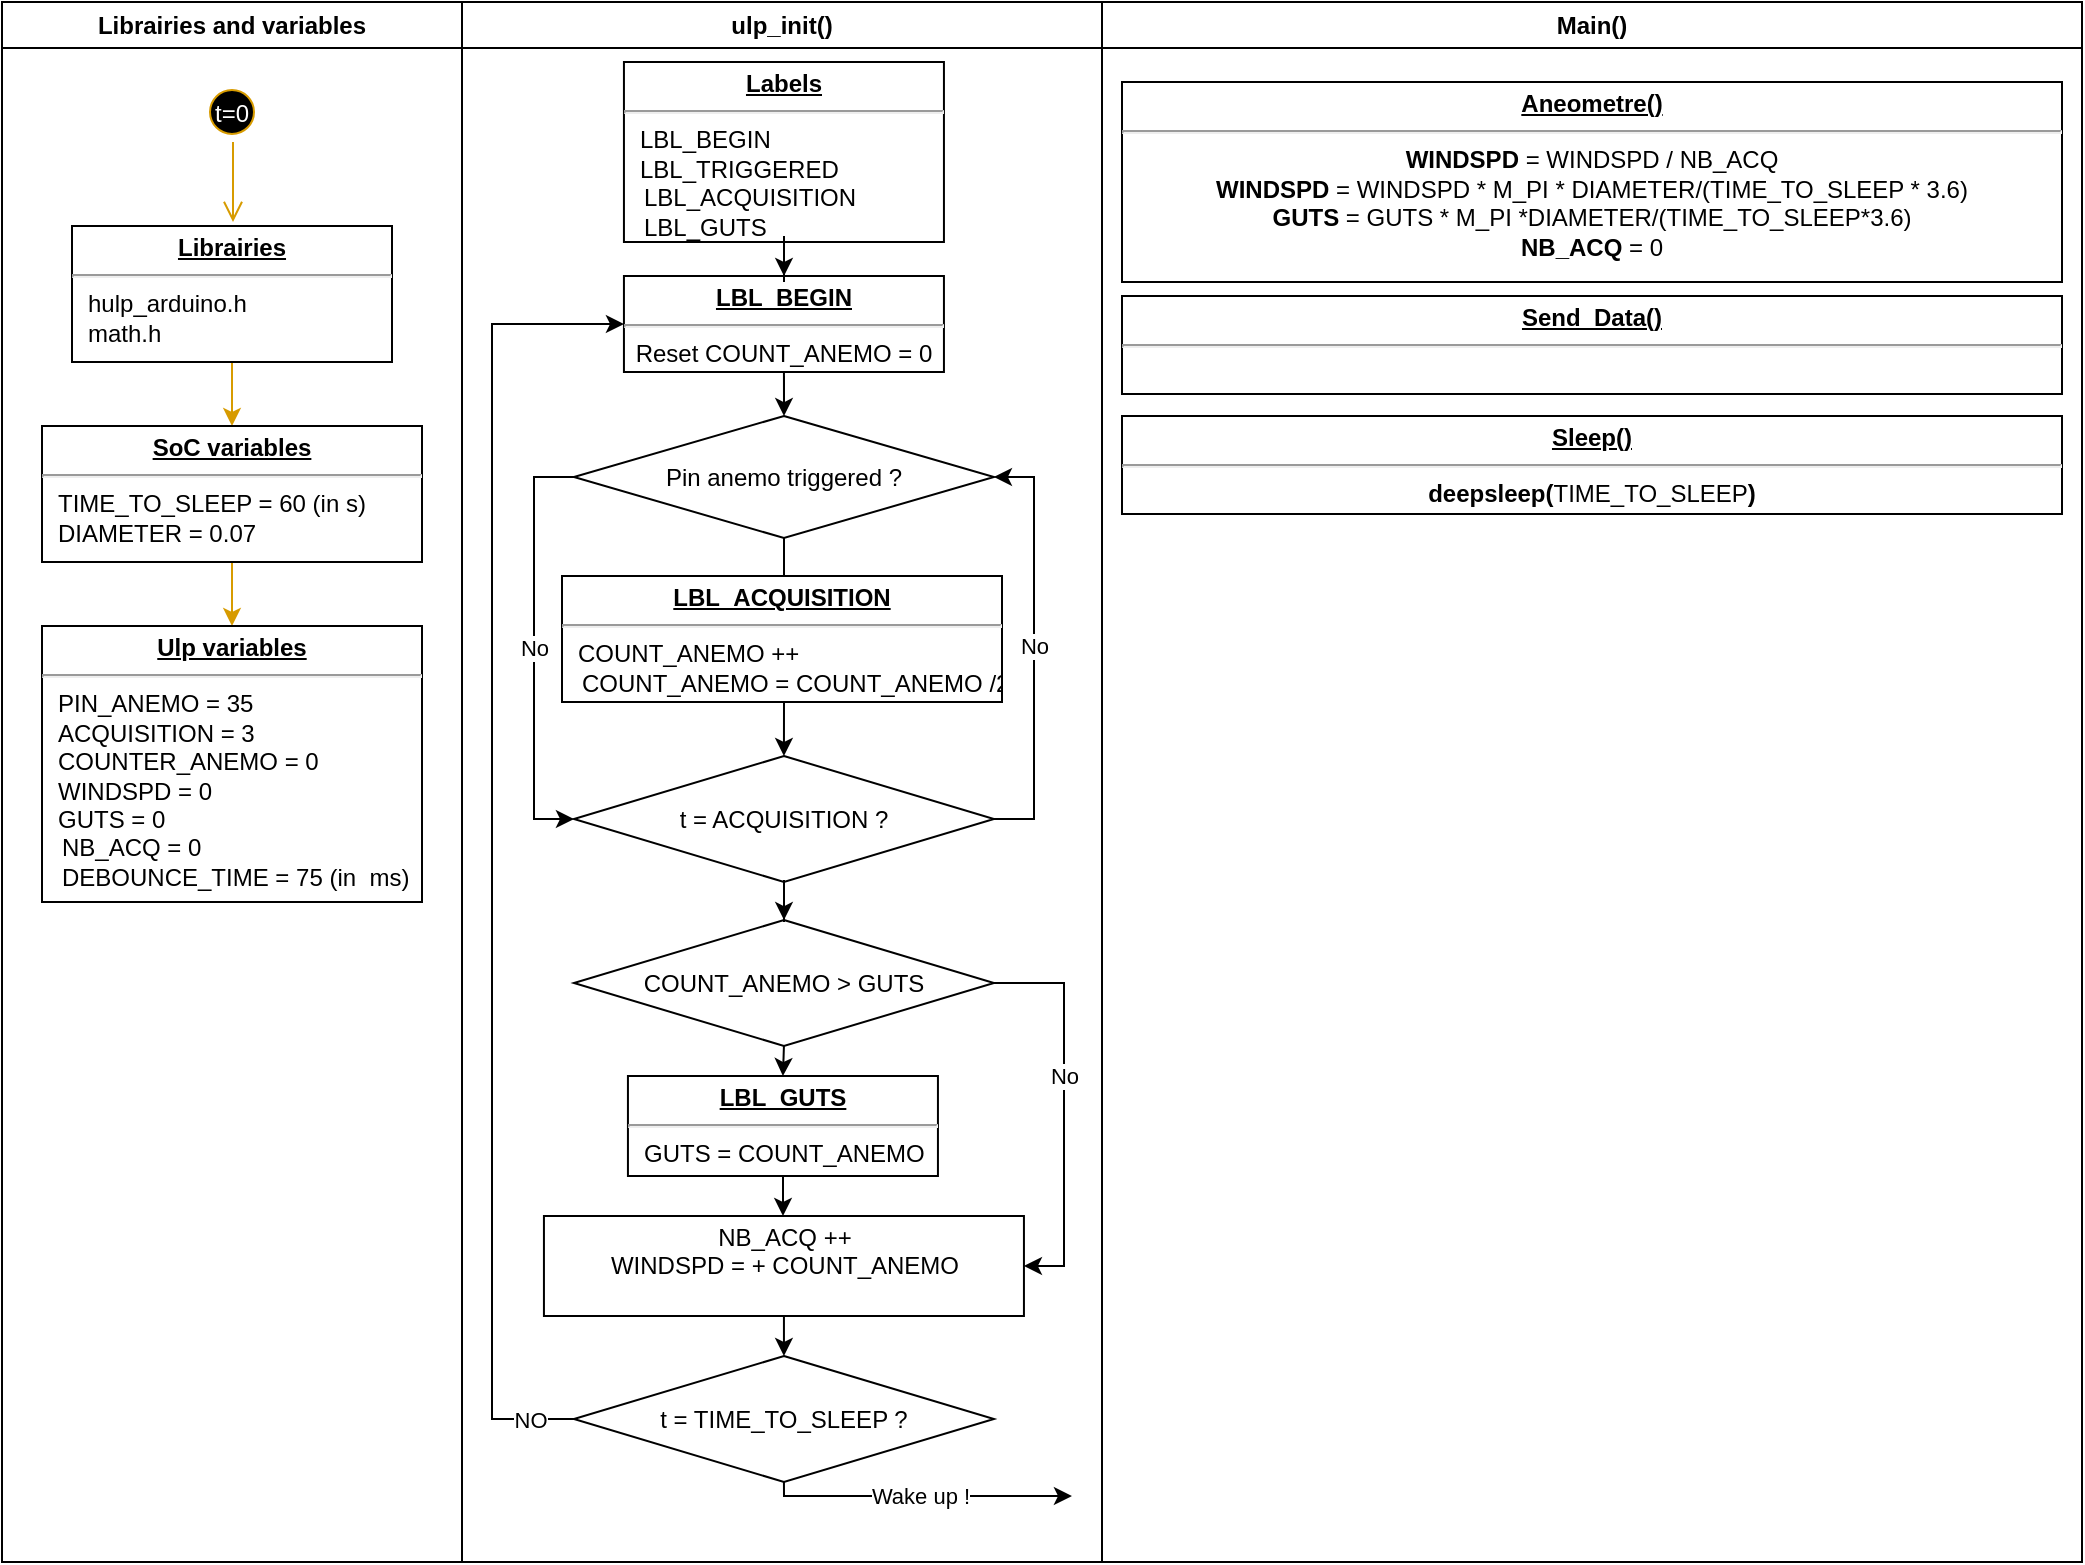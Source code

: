 <mxfile version="14.1.2" type="github">
  <diagram name="Page-1" id="e7e014a7-5840-1c2e-5031-d8a46d1fe8dd">
    <mxGraphModel dx="1135" dy="451" grid="1" gridSize="10" guides="1" tooltips="1" connect="1" arrows="1" fold="1" page="1" pageScale="1" pageWidth="1169" pageHeight="826" background="#ffffff" math="0" shadow="0">
      <root>
        <mxCell id="0" />
        <mxCell id="1" parent="0" />
        <mxCell id="2" value="Librairies and variables" style="swimlane;whiteSpace=wrap" parent="1" vertex="1">
          <mxGeometry x="20" y="23" width="230" height="780" as="geometry" />
        </mxCell>
        <mxCell id="5" value="t=0" style="ellipse;shape=startState;fillColor=#000000;fontColor=#FFFFFF;strokeColor=#D79B00;" parent="2" vertex="1">
          <mxGeometry x="100" y="40" width="30" height="30" as="geometry" />
        </mxCell>
        <mxCell id="6" value="" style="edgeStyle=elbowEdgeStyle;elbow=horizontal;verticalAlign=bottom;endArrow=open;endSize=8;endFill=1;rounded=0;strokeColor=#D79B00;" parent="2" source="5" edge="1">
          <mxGeometry x="100" y="40" as="geometry">
            <mxPoint x="115.5" y="110" as="targetPoint" />
          </mxGeometry>
        </mxCell>
        <mxCell id="uZpNa7PoxAKmWT-TbL3o-44" style="edgeStyle=orthogonalEdgeStyle;rounded=0;orthogonalLoop=1;jettySize=auto;html=1;exitX=0.5;exitY=1;exitDx=0;exitDy=0;entryX=0.5;entryY=0;entryDx=0;entryDy=0;fontColor=#FFFFFF;fillColor=#ffe6cc;strokeColor=#D79B00;" parent="2" source="uZpNa7PoxAKmWT-TbL3o-42" target="uZpNa7PoxAKmWT-TbL3o-43" edge="1">
          <mxGeometry relative="1" as="geometry" />
        </mxCell>
        <mxCell id="uZpNa7PoxAKmWT-TbL3o-42" value="&lt;p style=&quot;margin: 0px ; margin-top: 4px ; text-align: center ; text-decoration: underline&quot;&gt;&lt;b&gt;Librairies&lt;/b&gt;&lt;br&gt;&lt;/p&gt;&lt;hr&gt;&lt;p style=&quot;margin: 0px ; margin-left: 8px&quot;&gt;hulp_arduino.h&lt;/p&gt;&lt;p style=&quot;margin: 0px ; margin-left: 8px&quot;&gt;math.h&lt;br&gt;&lt;/p&gt;&lt;p style=&quot;margin: 0px ; margin-left: 8px&quot;&gt;&lt;br&gt;&lt;/p&gt;" style="verticalAlign=top;align=left;overflow=fill;fontSize=12;fontFamily=Helvetica;html=1;" parent="2" vertex="1">
          <mxGeometry x="35" y="112" width="160" height="68" as="geometry" />
        </mxCell>
        <mxCell id="uZpNa7PoxAKmWT-TbL3o-46" style="edgeStyle=orthogonalEdgeStyle;rounded=0;orthogonalLoop=1;jettySize=auto;html=1;exitX=0.5;exitY=1;exitDx=0;exitDy=0;strokeColor=#D79B00;fontColor=#FFFFFF;" parent="2" source="uZpNa7PoxAKmWT-TbL3o-43" target="uZpNa7PoxAKmWT-TbL3o-52" edge="1">
          <mxGeometry relative="1" as="geometry">
            <mxPoint x="115.5" y="292" as="targetPoint" />
          </mxGeometry>
        </mxCell>
        <mxCell id="uZpNa7PoxAKmWT-TbL3o-43" value="&lt;p style=&quot;margin: 0px ; margin-top: 4px ; text-align: center ; text-decoration: underline&quot;&gt;&lt;b&gt;SoC variables&lt;/b&gt;&lt;br&gt;&lt;/p&gt;&lt;hr&gt;&lt;p style=&quot;margin: 0px ; margin-left: 8px&quot;&gt;TIME_TO_SLEEP = 60 (in s)&lt;/p&gt;&lt;p style=&quot;margin: 0px ; margin-left: 8px&quot;&gt;DIAMETER = 0.07&lt;br&gt;&lt;/p&gt;" style="verticalAlign=top;align=left;overflow=fill;fontSize=12;fontFamily=Helvetica;html=1;" parent="2" vertex="1">
          <mxGeometry x="20" y="212" width="190" height="68" as="geometry" />
        </mxCell>
        <mxCell id="uZpNa7PoxAKmWT-TbL3o-52" value="&lt;p style=&quot;margin: 4px 0px 0px ; text-decoration: underline&quot; align=&quot;center&quot;&gt;&lt;b&gt;Ulp variables&lt;/b&gt;&lt;br&gt;&lt;/p&gt;&lt;hr align=&quot;left&quot;&gt;&lt;p style=&quot;margin: 0px ; margin-left: 8px&quot; align=&quot;left&quot;&gt;PIN_ANEMO = 35&lt;br&gt;&lt;/p&gt;&lt;p style=&quot;margin: 0px ; margin-left: 8px&quot; align=&quot;left&quot;&gt;ACQUISITION = 3 &lt;br&gt;&lt;/p&gt;&lt;p style=&quot;margin: 0px ; margin-left: 8px&quot; align=&quot;left&quot;&gt;COUNTER_ANEMO = 0&lt;/p&gt;&lt;p style=&quot;margin: 0px ; margin-left: 8px&quot; align=&quot;left&quot;&gt;WINDSPD = 0&lt;/p&gt;&lt;p style=&quot;margin: 0px ; margin-left: 8px&quot; align=&quot;left&quot;&gt;GUTS = 0&lt;/p&gt;&lt;div align=&quot;left&quot;&gt;&amp;nbsp;&amp;nbsp; NB_ACQ = 0&lt;/div&gt;&lt;div align=&quot;left&quot;&gt;&amp;nbsp;&amp;nbsp; DEBOUNCE_TIME = 75 (in&amp;nbsp; ms)&lt;br&gt;&lt;/div&gt;" style="verticalAlign=top;align=left;overflow=fill;fontSize=12;fontFamily=Helvetica;html=1;" parent="2" vertex="1">
          <mxGeometry x="20" y="312" width="190" height="138" as="geometry" />
        </mxCell>
        <mxCell id="3" value="ulp_init()" style="swimlane;whiteSpace=wrap" parent="1" vertex="1">
          <mxGeometry x="250" y="23" width="320" height="780" as="geometry" />
        </mxCell>
        <mxCell id="uZpNa7PoxAKmWT-TbL3o-50" value="&lt;p style=&quot;margin: 0px ; margin-top: 4px ; text-align: center ; text-decoration: underline&quot;&gt;&lt;b&gt;Labels&lt;/b&gt;&lt;br&gt;&lt;/p&gt;&lt;hr&gt;&lt;p style=&quot;margin: 0px ; margin-left: 8px&quot;&gt;LBL_BEGIN&lt;/p&gt;&lt;p style=&quot;margin: 0px ; margin-left: 8px&quot;&gt;LBL_TRIGGERED&lt;br&gt;&lt;/p&gt;&lt;div&gt;&amp;nbsp;&amp;nbsp; LBL_ACQUISITION&lt;/div&gt;&lt;div align=&quot;left&quot;&gt;&amp;nbsp;&amp;nbsp; LBL_GUTS&lt;br&gt;&lt;/div&gt;" style="verticalAlign=top;align=left;overflow=fill;fontSize=12;fontFamily=Helvetica;html=1;" parent="3" vertex="1">
          <mxGeometry x="80.97" y="30" width="160" height="90" as="geometry" />
        </mxCell>
        <mxCell id="p1ojiiCee6jBFZuR8EvP-39" value="&lt;p style=&quot;margin: 0px ; margin-top: 4px ; text-align: center ; text-decoration: underline&quot;&gt;&lt;b&gt;LBL_BEGIN&lt;/b&gt;&lt;br&gt;&lt;/p&gt;&lt;hr&gt;&lt;div align=&quot;center&quot;&gt;Reset COUNT_ANEMO = 0&lt;/div&gt;" style="verticalAlign=top;align=left;overflow=fill;fontSize=12;fontFamily=Helvetica;html=1;" vertex="1" parent="3">
          <mxGeometry x="80.97" y="137" width="160" height="48" as="geometry" />
        </mxCell>
        <mxCell id="p1ojiiCee6jBFZuR8EvP-40" value="" style="edgeStyle=orthogonalEdgeStyle;rounded=0;orthogonalLoop=1;jettySize=auto;html=1;" edge="1" parent="3" source="uZpNa7PoxAKmWT-TbL3o-50" target="p1ojiiCee6jBFZuR8EvP-39">
          <mxGeometry relative="1" as="geometry" />
        </mxCell>
        <mxCell id="p1ojiiCee6jBFZuR8EvP-58" value="No" style="edgeStyle=orthogonalEdgeStyle;rounded=0;orthogonalLoop=1;jettySize=auto;html=1;exitX=0;exitY=0.5;exitDx=0;exitDy=0;entryX=0;entryY=0.5;entryDx=0;entryDy=0;" edge="1" parent="3" source="p1ojiiCee6jBFZuR8EvP-45" target="p1ojiiCee6jBFZuR8EvP-52">
          <mxGeometry relative="1" as="geometry" />
        </mxCell>
        <mxCell id="p1ojiiCee6jBFZuR8EvP-45" value="Pin anemo triggered ?" style="rhombus;whiteSpace=wrap;html=1;align=center;verticalAlign=middle;" vertex="1" parent="3">
          <mxGeometry x="55.97" y="207" width="210" height="61" as="geometry" />
        </mxCell>
        <mxCell id="p1ojiiCee6jBFZuR8EvP-46" value="" style="edgeStyle=orthogonalEdgeStyle;rounded=0;orthogonalLoop=1;jettySize=auto;html=1;exitX=0.5;exitY=1;exitDx=0;exitDy=0;" edge="1" parent="3" source="p1ojiiCee6jBFZuR8EvP-39" target="p1ojiiCee6jBFZuR8EvP-45">
          <mxGeometry relative="1" as="geometry">
            <mxPoint x="135" y="330" as="sourcePoint" />
          </mxGeometry>
        </mxCell>
        <mxCell id="p1ojiiCee6jBFZuR8EvP-48" value="" style="edgeStyle=orthogonalEdgeStyle;rounded=0;orthogonalLoop=1;jettySize=auto;html=1;entryX=0.5;entryY=0;entryDx=0;entryDy=0;" edge="1" parent="3" source="p1ojiiCee6jBFZuR8EvP-45" target="p1ojiiCee6jBFZuR8EvP-50">
          <mxGeometry relative="1" as="geometry">
            <mxPoint x="135" y="462.0" as="targetPoint" />
          </mxGeometry>
        </mxCell>
        <mxCell id="p1ojiiCee6jBFZuR8EvP-53" style="edgeStyle=orthogonalEdgeStyle;rounded=0;orthogonalLoop=1;jettySize=auto;html=1;exitX=0.5;exitY=1;exitDx=0;exitDy=0;entryX=0.5;entryY=0;entryDx=0;entryDy=0;" edge="1" parent="3" source="p1ojiiCee6jBFZuR8EvP-50" target="p1ojiiCee6jBFZuR8EvP-52">
          <mxGeometry relative="1" as="geometry" />
        </mxCell>
        <mxCell id="p1ojiiCee6jBFZuR8EvP-50" value="&lt;p style=&quot;margin: 0px ; margin-top: 4px ; text-align: center ; text-decoration: underline&quot;&gt;&lt;b&gt;LBL_ACQUISITION&lt;/b&gt;&lt;br&gt;&lt;/p&gt;&lt;hr&gt;&lt;p style=&quot;margin: 0px ; margin-left: 8px&quot;&gt;COUNT_ANEMO ++&lt;/p&gt;&lt;div&gt;&amp;nbsp;&amp;nbsp; COUNT_ANEMO = COUNT_ANEMO /2&lt;br&gt;&lt;/div&gt;" style="verticalAlign=top;align=left;overflow=fill;fontSize=12;fontFamily=Helvetica;html=1;" vertex="1" parent="3">
          <mxGeometry x="50" y="287" width="220" height="63" as="geometry" />
        </mxCell>
        <mxCell id="p1ojiiCee6jBFZuR8EvP-57" value="No" style="edgeStyle=orthogonalEdgeStyle;rounded=0;orthogonalLoop=1;jettySize=auto;html=1;exitX=1;exitY=0.5;exitDx=0;exitDy=0;entryX=1;entryY=0.5;entryDx=0;entryDy=0;" edge="1" parent="3" source="p1ojiiCee6jBFZuR8EvP-52" target="p1ojiiCee6jBFZuR8EvP-45">
          <mxGeometry x="0.009" relative="1" as="geometry">
            <mxPoint as="offset" />
          </mxGeometry>
        </mxCell>
        <mxCell id="p1ojiiCee6jBFZuR8EvP-52" value="t = ACQUISITION ?" style="rhombus;whiteSpace=wrap;html=1;align=center;verticalAlign=middle;" vertex="1" parent="3">
          <mxGeometry x="55.97" y="377" width="210" height="63" as="geometry" />
        </mxCell>
        <mxCell id="p1ojiiCee6jBFZuR8EvP-67" style="edgeStyle=orthogonalEdgeStyle;rounded=0;orthogonalLoop=1;jettySize=auto;html=1;exitX=0.5;exitY=1;exitDx=0;exitDy=0;entryX=0.5;entryY=0;entryDx=0;entryDy=0;" edge="1" parent="3" source="p1ojiiCee6jBFZuR8EvP-63" target="p1ojiiCee6jBFZuR8EvP-65">
          <mxGeometry relative="1" as="geometry" />
        </mxCell>
        <mxCell id="p1ojiiCee6jBFZuR8EvP-71" value="No" style="edgeStyle=orthogonalEdgeStyle;rounded=0;orthogonalLoop=1;jettySize=auto;html=1;exitX=1;exitY=0.5;exitDx=0;exitDy=0;entryX=1;entryY=0.5;entryDx=0;entryDy=0;" edge="1" parent="3" source="p1ojiiCee6jBFZuR8EvP-63" target="p1ojiiCee6jBFZuR8EvP-70">
          <mxGeometry x="-0.166" relative="1" as="geometry">
            <mxPoint as="offset" />
          </mxGeometry>
        </mxCell>
        <mxCell id="p1ojiiCee6jBFZuR8EvP-63" value="COUNT_ANEMO &amp;gt; GUTS" style="rhombus;whiteSpace=wrap;html=1;align=center;verticalAlign=middle;" vertex="1" parent="3">
          <mxGeometry x="55.97" y="459" width="210" height="63" as="geometry" />
        </mxCell>
        <mxCell id="p1ojiiCee6jBFZuR8EvP-64" value="" style="edgeStyle=orthogonalEdgeStyle;rounded=0;orthogonalLoop=1;jettySize=auto;html=1;" edge="1" parent="3" source="p1ojiiCee6jBFZuR8EvP-52" target="p1ojiiCee6jBFZuR8EvP-63">
          <mxGeometry relative="1" as="geometry" />
        </mxCell>
        <mxCell id="p1ojiiCee6jBFZuR8EvP-65" value="&lt;p style=&quot;margin: 0px ; margin-top: 4px ; text-align: center ; text-decoration: underline&quot;&gt;&lt;b&gt;LBL_GUTS&lt;/b&gt;&lt;br&gt;&lt;/p&gt;&lt;hr&gt;&lt;p style=&quot;margin: 0px ; margin-left: 8px&quot;&gt;GUTS = COUNT_ANEMO&lt;br&gt;&lt;/p&gt;" style="verticalAlign=top;align=left;overflow=fill;fontSize=12;fontFamily=Helvetica;html=1;" vertex="1" parent="3">
          <mxGeometry x="82.97" y="537" width="155" height="50" as="geometry" />
        </mxCell>
        <mxCell id="p1ojiiCee6jBFZuR8EvP-69" value="" style="edgeStyle=orthogonalEdgeStyle;rounded=0;orthogonalLoop=1;jettySize=auto;html=1;entryX=0.5;entryY=0;entryDx=0;entryDy=0;" edge="1" parent="3" source="p1ojiiCee6jBFZuR8EvP-65" target="p1ojiiCee6jBFZuR8EvP-70">
          <mxGeometry relative="1" as="geometry">
            <mxPoint x="137.5" y="650" as="targetPoint" />
          </mxGeometry>
        </mxCell>
        <mxCell id="p1ojiiCee6jBFZuR8EvP-74" style="edgeStyle=orthogonalEdgeStyle;rounded=0;orthogonalLoop=1;jettySize=auto;html=1;exitX=0.5;exitY=1;exitDx=0;exitDy=0;entryX=0.5;entryY=0;entryDx=0;entryDy=0;fontColor=#000000;" edge="1" parent="3" source="p1ojiiCee6jBFZuR8EvP-70" target="p1ojiiCee6jBFZuR8EvP-73">
          <mxGeometry relative="1" as="geometry" />
        </mxCell>
        <mxCell id="p1ojiiCee6jBFZuR8EvP-70" value="&lt;div&gt;NB_ACQ ++&lt;/div&gt;&lt;div&gt;WINDSPD = + COUNT_ANEMO&lt;br&gt;&lt;/div&gt;&lt;div&gt;&lt;br&gt;&lt;/div&gt;" style="html=1;" vertex="1" parent="3">
          <mxGeometry x="40.97" y="607" width="240" height="50" as="geometry" />
        </mxCell>
        <mxCell id="p1ojiiCee6jBFZuR8EvP-73" value="t = TIME_TO_SLEEP ?" style="rhombus;whiteSpace=wrap;html=1;align=center;verticalAlign=middle;" vertex="1" parent="3">
          <mxGeometry x="55.97" y="677" width="210" height="63" as="geometry" />
        </mxCell>
        <mxCell id="p1ojiiCee6jBFZuR8EvP-75" value="NO" style="edgeStyle=orthogonalEdgeStyle;rounded=0;orthogonalLoop=1;jettySize=auto;html=1;exitX=0;exitY=0.5;exitDx=0;exitDy=0;fontColor=#000000;entryX=0;entryY=0.5;entryDx=0;entryDy=0;" edge="1" parent="3" source="p1ojiiCee6jBFZuR8EvP-73" target="p1ojiiCee6jBFZuR8EvP-39">
          <mxGeometry x="-0.935" relative="1" as="geometry">
            <mxPoint x="14.97" y="188" as="targetPoint" />
            <Array as="points">
              <mxPoint x="15" y="709" />
              <mxPoint x="15" y="161" />
            </Array>
            <mxPoint as="offset" />
          </mxGeometry>
        </mxCell>
        <mxCell id="4" value="Main()" style="swimlane;whiteSpace=wrap" parent="1" vertex="1">
          <mxGeometry x="570" y="23" width="490" height="780" as="geometry">
            <mxRectangle x="570" y="23" width="110" height="23" as="alternateBounds" />
          </mxGeometry>
        </mxCell>
        <mxCell id="p1ojiiCee6jBFZuR8EvP-85" value="&lt;p style=&quot;margin: 0px ; margin-top: 4px ; text-align: center ; text-decoration: underline&quot;&gt;&lt;b&gt;Aneometre()&lt;/b&gt;&lt;/p&gt;&lt;hr&gt;&lt;div align=&quot;center&quot;&gt;&lt;b&gt;WINDSPD&lt;/b&gt; = WINDSPD / NB_ACQ&lt;/div&gt;&lt;div align=&quot;center&quot;&gt;&lt;b&gt;WINDSPD&lt;/b&gt; = WINDSPD * M_PI * DIAMETER/(TIME_TO_SLEEP * 3.6)&lt;/div&gt;&lt;div align=&quot;center&quot;&gt;&lt;b&gt;GUTS &lt;/b&gt;= GUTS * M_PI *DIAMETER/(TIME_TO_SLEEP*3.6)&lt;br&gt;&lt;/div&gt;&lt;div align=&quot;center&quot;&gt;&lt;b&gt;NB_ACQ&lt;/b&gt; = 0&lt;br&gt;&lt;/div&gt;" style="verticalAlign=top;align=left;overflow=fill;fontSize=12;fontFamily=Helvetica;html=1;" vertex="1" parent="4">
          <mxGeometry x="10" y="40" width="470" height="100" as="geometry" />
        </mxCell>
        <mxCell id="p1ojiiCee6jBFZuR8EvP-86" value="&lt;p style=&quot;margin: 0px ; margin-top: 4px ; text-align: center ; text-decoration: underline&quot;&gt;&lt;b&gt;Sleep()&lt;/b&gt;&lt;/p&gt;&lt;hr&gt;&lt;div align=&quot;center&quot;&gt;&lt;b&gt;deepsleep(&lt;/b&gt;TIME_TO_SLEEP&lt;b&gt;) &lt;/b&gt;&lt;br&gt;&lt;/div&gt;" style="verticalAlign=top;align=left;overflow=fill;fontSize=12;fontFamily=Helvetica;html=1;" vertex="1" parent="4">
          <mxGeometry x="10" y="207" width="470" height="49" as="geometry" />
        </mxCell>
        <mxCell id="p1ojiiCee6jBFZuR8EvP-87" value="&lt;p style=&quot;margin: 0px ; margin-top: 4px ; text-align: center ; text-decoration: underline&quot;&gt;&lt;b&gt;Send_Data()&lt;/b&gt;&lt;/p&gt;&lt;hr&gt;" style="verticalAlign=top;align=left;overflow=fill;fontSize=12;fontFamily=Helvetica;html=1;" vertex="1" parent="4">
          <mxGeometry x="10" y="147" width="470" height="49" as="geometry" />
        </mxCell>
        <mxCell id="p1ojiiCee6jBFZuR8EvP-78" value="Wake up !" style="edgeStyle=orthogonalEdgeStyle;rounded=0;jumpStyle=none;orthogonalLoop=1;jettySize=auto;html=1;exitX=0.5;exitY=1;exitDx=0;exitDy=0;fontColor=#000000;" edge="1" parent="1" source="p1ojiiCee6jBFZuR8EvP-73">
          <mxGeometry relative="1" as="geometry">
            <mxPoint x="554.97" y="770" as="targetPoint" />
            <Array as="points">
              <mxPoint x="410.97" y="770" />
              <mxPoint x="484.97" y="770" />
            </Array>
          </mxGeometry>
        </mxCell>
      </root>
    </mxGraphModel>
  </diagram>
</mxfile>
